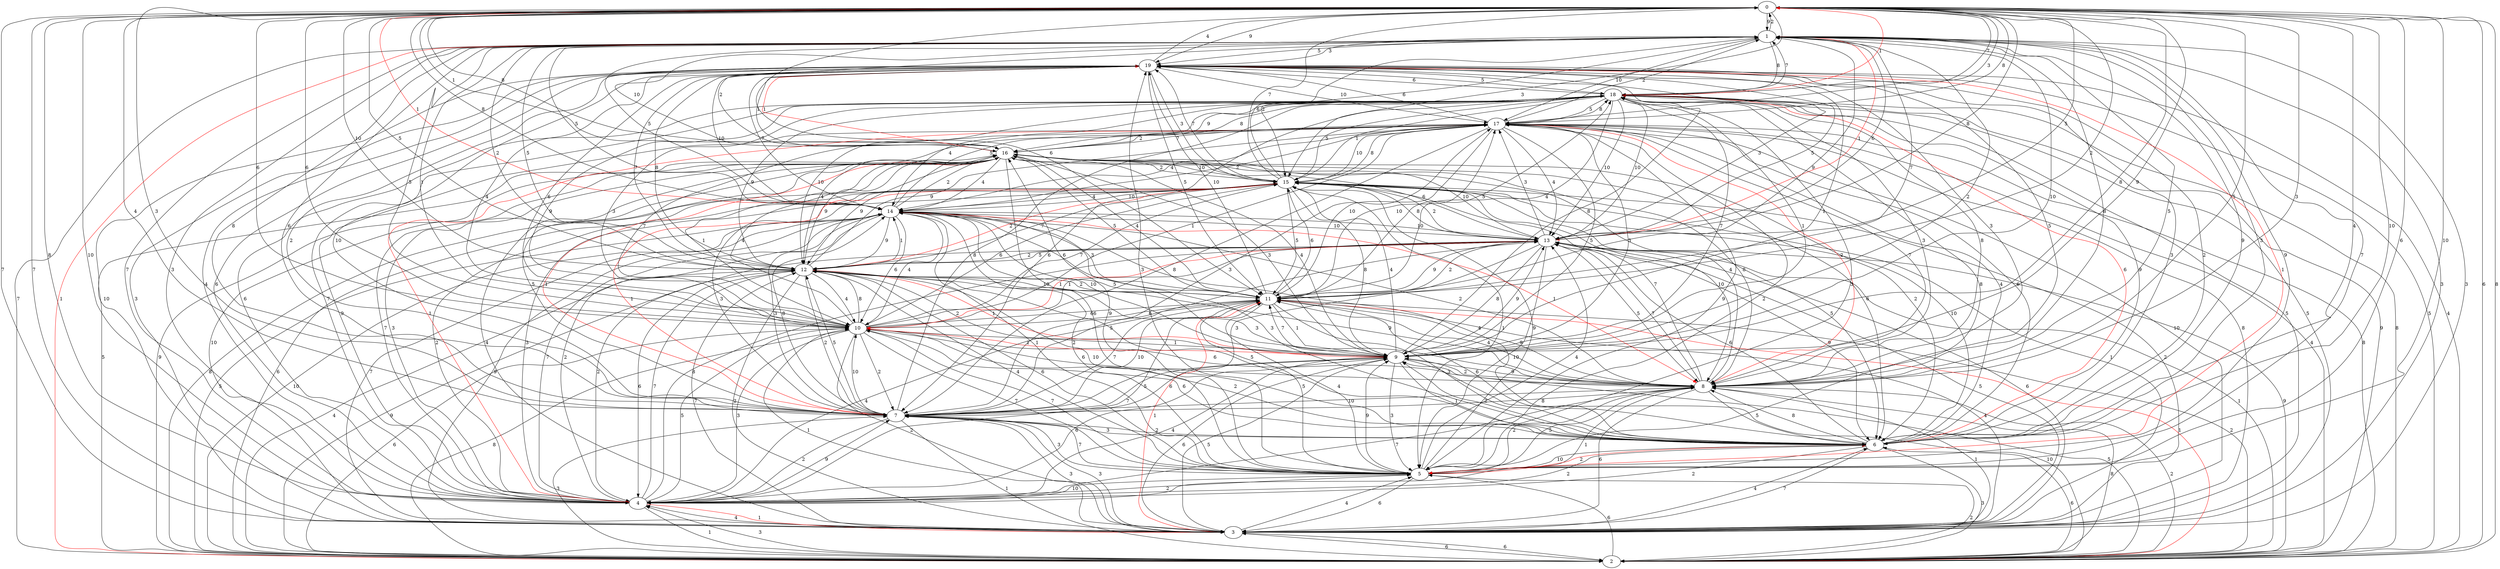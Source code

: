 digraph G {

// layout=circo

0;
1;
2;
3;
4;
5;
6;
7;
8;
9;
10;
11;
12;
13;
14;
15;
16;
17;
18;
19;
0 -> 1[label="9" weight="9"];
1 -> 0[label="2" weight="2"];
0 -> 2[label="6" weight="6"];
2 -> 0[label="8" weight="8"];
0 -> 3[label="7" weight="7"];
3 -> 0[label="7" weight="7"];
0 -> 4[label="8" weight="8"];
4 -> 0[label="10" weight="10"];
0 -> 5[label="6" weight="6"];
5 -> 0[label="10" weight="10"];
0 -> 6[label="4" weight="4"];
6 -> 0[label="10" weight="10"];
0 -> 7[label="3" weight="3"];
7 -> 0[label="4" weight="4"];
0 -> 8[label="5" weight="5"];
8 -> 0[label="3" weight="3"];
0 -> 9[label="8" weight="8"];
9 -> 0[label="9" weight="9"];
0 -> 10[label="6" weight="6"];
10 -> 0[label="6" weight="6"];
0 -> 11[label="6" weight="6"];
11 -> 0[label="2" weight="2"];
0 -> 12[label="10" weight="10"];
12 -> 0[label="5" weight="5"];
0 -> 13[label="8" weight="8"];
13 -> 0[label="5" weight="5"];
0 -> 14[label="1" weight="1"color="red"];
14 -> 0[label="8" weight="8"];
0 -> 15[label="3" weight="3"];
15 -> 0[label="7" weight="7"];
0 -> 16[label="8" weight="8"];
16 -> 0[label="1" weight="1"];
0 -> 17[label="3" weight="3"];
17 -> 0[label="8" weight="8"];
0 -> 18[label="7" weight="7"];
18 -> 0[label="1" weight="1"color="red"];
0 -> 19[label="9" weight="9"];
19 -> 0[label="4" weight="4"];
1 -> 2[label="7" weight="7"];
2 -> 1[label="1" weight="1"color="red"];
1 -> 3[label="3" weight="3"];
3 -> 1[label="3" weight="3"];
1 -> 4[label="7" weight="7"];
4 -> 1[label="3" weight="3"];
1 -> 5[label="9" weight="9"];
5 -> 1[label="7" weight="7"];
1 -> 6[label="3" weight="3"];
6 -> 1[label="9" weight="9"];
1 -> 7[label="8" weight="8"];
7 -> 1[label="6" weight="6"];
1 -> 8[label="5" weight="5"];
8 -> 1[label="8" weight="8"];
1 -> 9[label="10" weight="10"];
9 -> 1[label="2" weight="2"];
1 -> 10[label="5" weight="5"];
10 -> 1[label="1" weight="1"];
1 -> 11[label="7" weight="7"];
11 -> 1[label="9" weight="9"];
1 -> 12[label="2" weight="2"];
12 -> 1[label="5" weight="5"];
1 -> 13[label="1" weight="1"color="red"];
13 -> 1[label="6" weight="6"];
1 -> 14[label="5" weight="5"];
14 -> 1[label="5" weight="5"];
1 -> 15[label="2" weight="2"];
15 -> 1[label="6" weight="6"];
1 -> 16[label="10" weight="10"];
16 -> 1[label="2" weight="2"];
1 -> 17[label="10" weight="10"];
17 -> 1[label="2" weight="2"];
1 -> 18[label="8" weight="8"];
18 -> 1[label="7" weight="7"];
1 -> 19[label="5" weight="5"];
19 -> 1[label="3" weight="3"];
2 -> 3[label="6" weight="6"];
3 -> 2[label="6" weight="6"];
2 -> 4[label="3" weight="3"];
4 -> 2[label="1" weight="1"];
2 -> 5[label="6" weight="6"];
5 -> 2[label="2" weight="2"];
2 -> 6[label="6" weight="6"];
6 -> 2[label="3" weight="3"];
2 -> 7[label="3" weight="3"];
7 -> 2[label="1" weight="1"];
2 -> 8[label="2" weight="2"];
8 -> 2[label="8" weight="8"];
2 -> 9[label="5" weight="5"];
9 -> 2[label="10" weight="10"];
2 -> 10[label="6" weight="6"];
10 -> 2[label="8" weight="8"];
2 -> 11[label="2" weight="2"];
11 -> 2[label="1" weight="1"color="red"];
2 -> 12[label="4" weight="4"];
12 -> 2[label="9" weight="9"];
2 -> 13[label="9" weight="9"];
13 -> 2[label="1" weight="1"];
2 -> 14[label="5" weight="5"];
14 -> 2[label="10" weight="10"];
2 -> 15[label="8" weight="8"];
15 -> 2[label="6" weight="6"];
2 -> 16[label="9" weight="9"];
16 -> 2[label="5" weight="5"];
2 -> 17[label="8" weight="8"];
17 -> 2[label="4" weight="4"];
2 -> 18[label="8" weight="8"];
18 -> 2[label="9" weight="9"];
2 -> 19[label="4" weight="4"];
19 -> 2[label="5" weight="5"];
3 -> 4[label="4" weight="4"];
4 -> 3[label="1" weight="1"color="red"];
3 -> 5[label="4" weight="4"];
5 -> 3[label="6" weight="6"];
3 -> 6[label="4" weight="4"];
6 -> 3[label="7" weight="7"];
3 -> 7[label="3" weight="3"];
7 -> 3[label="3" weight="3"];
3 -> 8[label="1" weight="1"];
8 -> 3[label="6" weight="6"];
3 -> 9[label="5" weight="5"];
9 -> 3[label="6" weight="6"];
3 -> 10[label="1" weight="1"];
10 -> 3[label="2" weight="2"];
3 -> 11[label="1" weight="1"color="red"];
11 -> 3[label="4" weight="4"];
3 -> 12[label="7" weight="7"];
12 -> 3[label="2" weight="2"];
3 -> 13[label="5" weight="5"];
13 -> 3[label="6" weight="6"];
3 -> 14[label="9" weight="9"];
14 -> 3[label="7" weight="7"];
3 -> 15[label="2" weight="2"];
15 -> 3[label="1" weight="1"];
3 -> 16[label="10" weight="10"];
16 -> 3[label="4" weight="4"];
3 -> 17[label="8" weight="8"];
17 -> 3[label="10" weight="10"];
3 -> 18[label="5" weight="5"];
18 -> 3[label="5" weight="5"];
3 -> 19[label="10" weight="10"];
19 -> 3[label="3" weight="3"];
4 -> 5[label="2" weight="2"];
5 -> 4[label="10" weight="10"];
4 -> 6[label="2" weight="2"];
6 -> 4[label="2" weight="2"];
4 -> 7[label="9" weight="9"];
7 -> 4[label="2" weight="2"];
4 -> 8[label="1" weight="1"];
8 -> 4[label="7" weight="7"];
4 -> 9[label="4" weight="4"];
9 -> 4[label="6" weight="6"];
4 -> 10[label="5" weight="5"];
10 -> 4[label="3" weight="3"];
4 -> 11[label="7" weight="7"];
11 -> 4[label="4" weight="4"];
4 -> 12[label="7" weight="7"];
12 -> 4[label="6" weight="6"];
4 -> 13[label="8" weight="8"];
13 -> 4[label="2" weight="2"];
4 -> 14[label="2" weight="2"];
14 -> 4[label="7" weight="7"];
4 -> 15[label="2" weight="2"];
15 -> 4[label="3" weight="3"];
4 -> 16[label="3" weight="3"];
16 -> 4[label="7" weight="7"];
4 -> 17[label="9" weight="9"];
17 -> 4[label="1" weight="1"color="red"];
4 -> 18[label="7" weight="7"];
18 -> 4[label="6" weight="6"];
4 -> 19[label="6" weight="6"];
19 -> 4[label="4" weight="4"];
5 -> 6[label="2" weight="2"color="red"];
6 -> 5[label="10" weight="10"];
5 -> 7[label="3" weight="3"];
7 -> 5[label="7" weight="7"];
5 -> 8[label="2" weight="2"];
8 -> 5[label="5" weight="5"];
5 -> 9[label="9" weight="9"];
9 -> 5[label="3" weight="3"];
5 -> 10[label="7" weight="7"];
10 -> 5[label="7" weight="7"];
5 -> 11[label="5" weight="5"];
11 -> 5[label="4" weight="4"];
5 -> 12[label="6" weight="6"];
12 -> 5[label="4" weight="4"];
5 -> 13[label="4" weight="4"];
13 -> 5[label="10" weight="10"];
5 -> 14[label="1" weight="1"];
14 -> 5[label="2" weight="2"];
5 -> 15[label="9" weight="9"];
15 -> 5[label="1" weight="1"];
5 -> 16[label="9" weight="9"];
16 -> 5[label="6" weight="6"];
5 -> 17[label="2" weight="2"];
17 -> 5[label="9" weight="9"];
5 -> 18[label="8" weight="8"];
18 -> 5[label="3" weight="3"];
5 -> 19[label="3" weight="3"];
19 -> 5[label="1" weight="1"color="red"];
6 -> 7[label="2" weight="2"];
7 -> 6[label="3" weight="3"];
6 -> 8[label="8" weight="8"];
8 -> 6[label="5" weight="5"];
6 -> 9[label="2" weight="2"];
9 -> 6[label="1" weight="1"];
6 -> 10[label="2" weight="2"];
10 -> 6[label="6" weight="6"];
6 -> 11[label="6" weight="6"];
11 -> 6[label="3" weight="3"];
6 -> 12[label="5" weight="5"];
12 -> 6[label="10" weight="10"];
6 -> 13[label="6" weight="6"];
13 -> 6[label="9" weight="9"];
6 -> 14[label="4" weight="4"];
14 -> 6[label="3" weight="3"];
6 -> 15[label="10" weight="10"];
15 -> 6[label="5" weight="5"];
6 -> 16[label="2" weight="2"];
16 -> 6[label="6" weight="6"];
6 -> 17[label="4" weight="4"];
17 -> 6[label="6" weight="6"];
6 -> 18[label="6" weight="6"color="red"];
18 -> 6[label="9" weight="9"];
6 -> 19[label="2" weight="2"];
19 -> 6[label="3" weight="3"];
7 -> 8[label="10" weight="10"];
8 -> 7[label="8" weight="8"];
7 -> 9[label="5" weight="5"];
9 -> 7[label="6" weight="6"];
7 -> 10[label="10" weight="10"];
10 -> 7[label="2" weight="2"];
7 -> 11[label="10" weight="10"];
11 -> 7[label="7" weight="7"];
7 -> 12[label="5" weight="5"];
12 -> 7[label="2" weight="2"];
7 -> 13[label="5" weight="5"];
13 -> 7[label="3" weight="3"];
7 -> 14[label="8" weight="8"];
14 -> 7[label="3" weight="3"];
7 -> 15[label="3" weight="3"];
15 -> 7[label="1" weight="1"color="red"];
7 -> 16[label="1" weight="1"color="red"];
16 -> 7[label="5" weight="5"];
7 -> 17[label="3" weight="3"];
17 -> 7[label="8" weight="8"];
7 -> 18[label="8" weight="8"];
18 -> 7[label="6" weight="6"];
7 -> 19[label="2" weight="2"];
19 -> 7[label="10" weight="10"];
8 -> 9[label="2" weight="2"];
9 -> 8[label="9" weight="9"];
8 -> 10[label="6" weight="6"];
10 -> 8[label="6" weight="6"];
8 -> 11[label="4" weight="4"];
11 -> 8[label="9" weight="9"];
8 -> 12[label="9" weight="9"];
12 -> 8[label="3" weight="3"];
8 -> 13[label="7" weight="7"];
13 -> 8[label="5" weight="5"];
8 -> 14[label="2" weight="2"];
14 -> 8[label="1" weight="1"color="red"];
8 -> 15[label="7" weight="7"];
15 -> 8[label="10" weight="10"];
8 -> 16[label="4" weight="4"];
16 -> 8[label="8" weight="8"];
8 -> 17[label="2" weight="2"color="red"];
17 -> 8[label="7" weight="7"];
8 -> 18[label="8" weight="8"];
18 -> 8[label="3" weight="3"];
8 -> 19[label="5" weight="5"];
19 -> 8[label="3" weight="3"];
9 -> 10[label="1" weight="1"];
10 -> 9[label="1" weight="1"color="red"];
9 -> 11[label="7" weight="7"];
11 -> 9[label="1" weight="1"];
9 -> 12[label="1" weight="1"color="red"];
12 -> 9[label="2" weight="2"];
9 -> 13[label="9" weight="9"];
13 -> 9[label="8" weight="8"];
9 -> 14[label="5" weight="5"];
14 -> 9[label="10" weight="10"];
9 -> 15[label="4" weight="4"];
15 -> 9[label="8" weight="8"];
9 -> 16[label="4" weight="4"];
16 -> 9[label="3" weight="3"];
9 -> 17[label="3" weight="3"];
17 -> 9[label="5" weight="5"];
9 -> 18[label="7" weight="7"];
18 -> 9[label="1" weight="1"];
9 -> 19[label="8" weight="8"];
19 -> 9[label="1" weight="1"];
10 -> 11[label="6" weight="6"];
11 -> 10[label="6" weight="6"];
10 -> 12[label="8" weight="8"];
12 -> 10[label="4" weight="4"];
10 -> 13[label="1" weight="1"];
13 -> 10[label="1" weight="1"color="red"];
10 -> 14[label="4" weight="4"];
14 -> 10[label="6" weight="6"];
10 -> 15[label="7" weight="7"];
15 -> 10[label="6" weight="6"];
10 -> 16[label="4" weight="4"];
16 -> 10[label="1" weight="1"];
10 -> 17[label="1" weight="1"];
17 -> 10[label="7" weight="7"];
10 -> 18[label="9" weight="9"];
18 -> 10[label="3" weight="3"];
10 -> 19[label="4" weight="4"];
19 -> 10[label="6" weight="6"];
11 -> 12[label="2" weight="2"];
12 -> 11[label="10" weight="10"];
11 -> 13[label="2" weight="2"];
13 -> 11[label="9" weight="9"];
11 -> 14[label="3" weight="3"];
14 -> 11[label="6" weight="6"];
11 -> 15[label="6" weight="6"];
15 -> 11[label="5" weight="5"];
11 -> 16[label="5" weight="5"];
16 -> 11[label="4" weight="4"];
11 -> 17[label="10" weight="10"];
17 -> 11[label="10" weight="10"];
11 -> 18[label="5" weight="5"];
18 -> 11[label="4" weight="4"];
11 -> 19[label="10" weight="10"];
19 -> 11[label="5" weight="5"];
12 -> 13[label="2" weight="2"];
13 -> 12[label="5" weight="5"];
12 -> 14[label="1" weight="1"];
14 -> 12[label="9" weight="9"];
12 -> 15[label="2" weight="2"color="red"];
15 -> 12[label="7" weight="7"];
12 -> 16[label="9" weight="9"];
16 -> 12[label="9" weight="9"];
12 -> 17[label="9" weight="9"];
17 -> 12[label="4" weight="4"];
12 -> 18[label="9" weight="9"];
18 -> 12[label="10" weight="10"];
12 -> 19[label="8" weight="8"];
19 -> 12[label="7" weight="7"];
13 -> 14[label="10" weight="10"];
14 -> 13[label="10" weight="10"];
13 -> 15[label="8" weight="8"];
15 -> 13[label="2" weight="2"];
13 -> 16[label="10" weight="10"];
16 -> 13[label="6" weight="6"];
13 -> 17[label="3" weight="3"];
17 -> 13[label="4" weight="4"];
13 -> 18[label="10" weight="10"];
18 -> 13[label="10" weight="10"];
13 -> 19[label="5" weight="5"];
19 -> 13[label="3" weight="3"];
14 -> 15[label="4" weight="4"];
15 -> 14[label="10" weight="10"];
14 -> 16[label="2" weight="2"];
16 -> 14[label="4" weight="4"];
14 -> 17[label="2" weight="2"];
17 -> 14[label="4" weight="4"];
14 -> 18[label="5" weight="5"];
18 -> 14[label="4" weight="4"];
14 -> 19[label="10" weight="10"];
19 -> 14[label="7" weight="7"];
15 -> 16[label="10" weight="10"];
16 -> 15[label="2" weight="2"];
15 -> 17[label="10" weight="10"];
17 -> 15[label="8" weight="8"];
15 -> 18[label="5" weight="5"];
18 -> 15[label="1" weight="1"];
15 -> 19[label="7" weight="7"];
19 -> 15[label="3" weight="3"];
16 -> 17[label="7" weight="7"];
17 -> 16[label="2" weight="2"];
16 -> 18[label="8" weight="8"];
18 -> 16[label="9" weight="9"];
16 -> 19[label="1" weight="1"color="red"];
19 -> 16[label="1" weight="1"];
17 -> 18[label="8" weight="8"];
18 -> 17[label="5" weight="5"];
17 -> 19[label="6" weight="6"];
19 -> 17[label="10" weight="10"];
18 -> 19[label="6" weight="6"];
19 -> 18[label="5" weight="5"];
}

